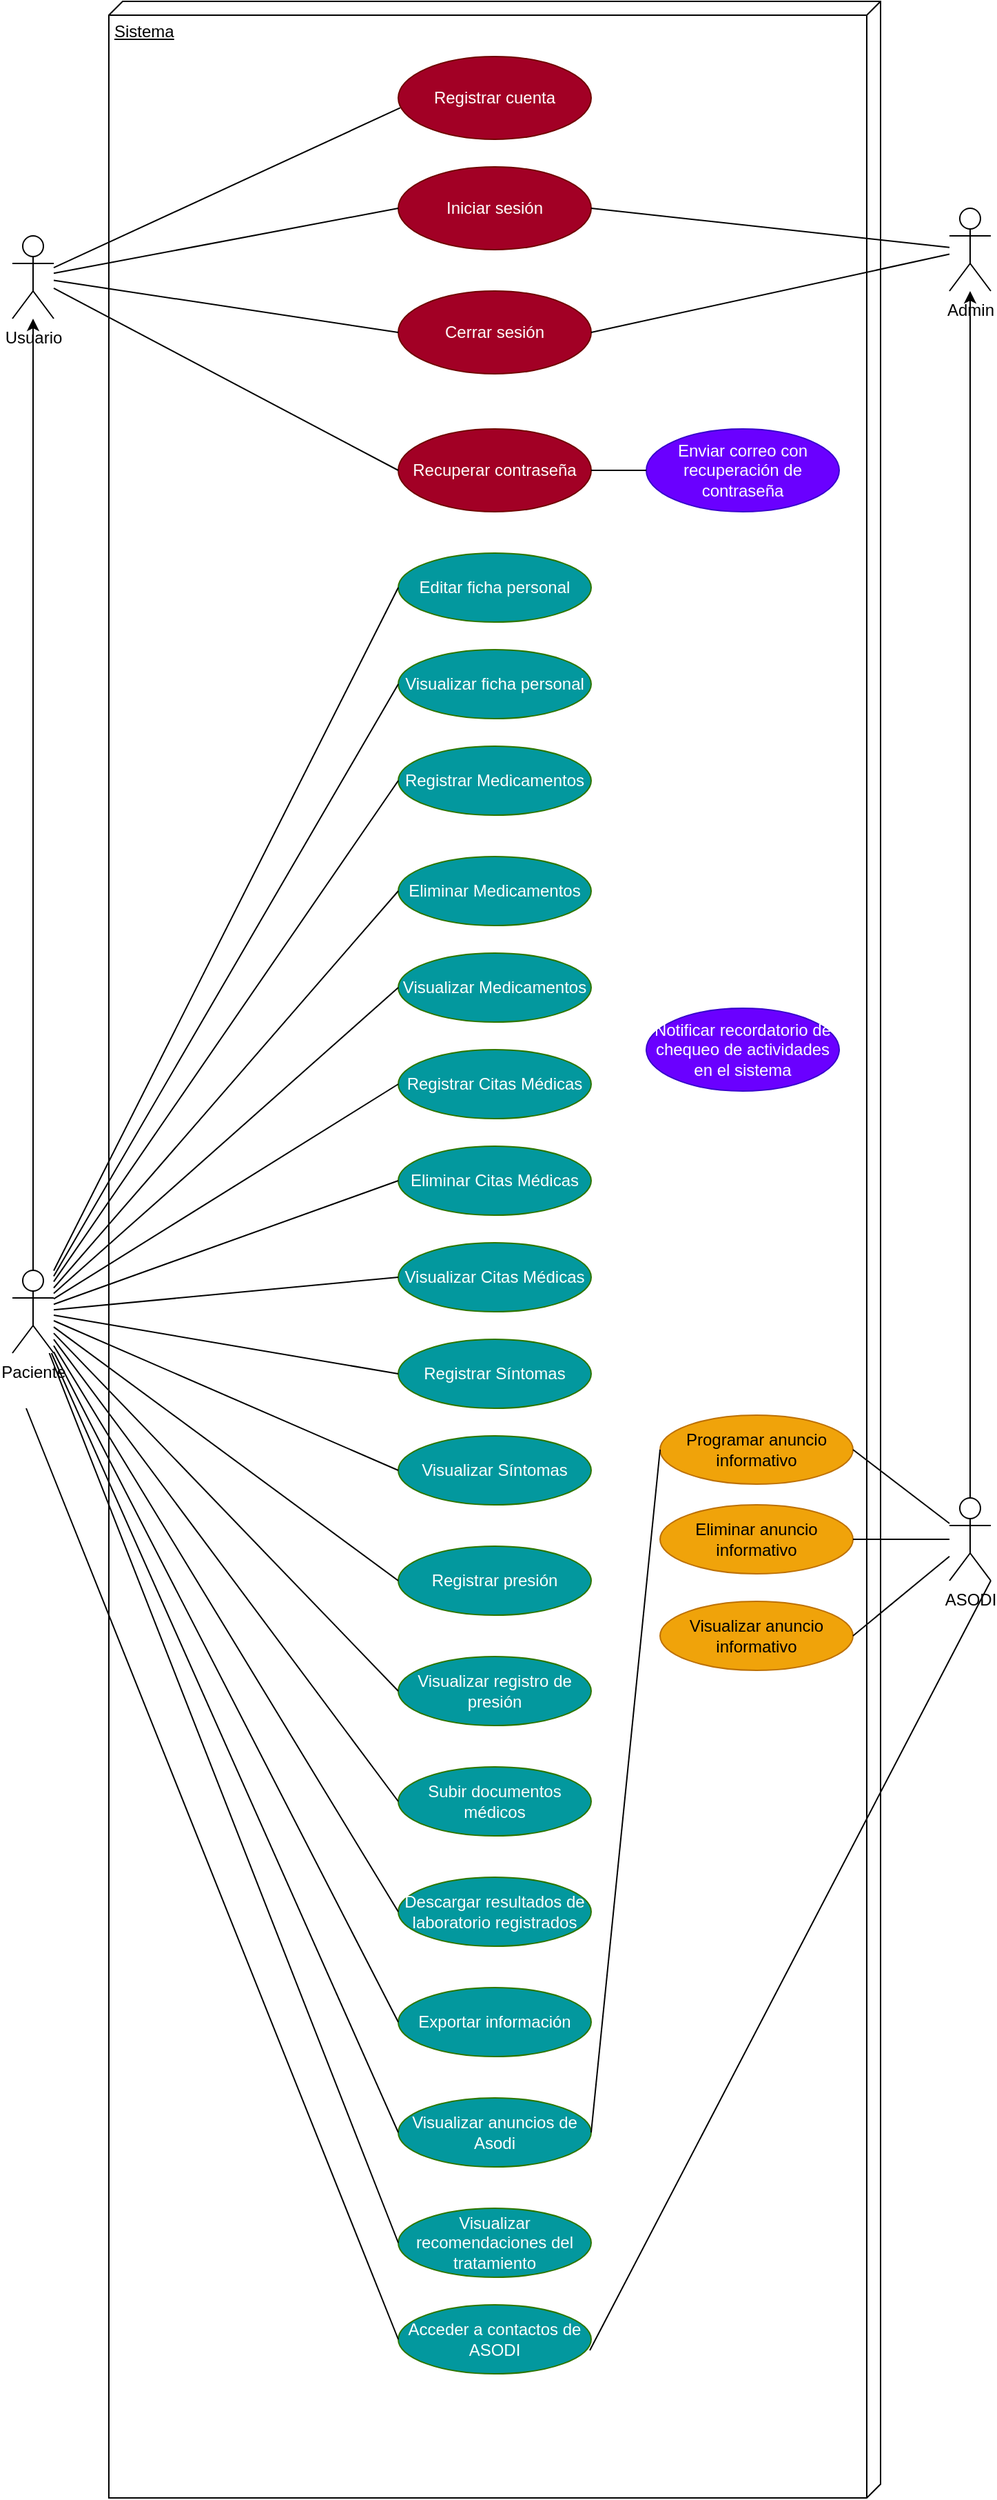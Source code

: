 <mxfile version="22.1.3" type="google">
  <diagram name="Página-1" id="gqMHojGLA4PivzLRpv-k">
    <mxGraphModel grid="1" page="1" gridSize="10" guides="1" tooltips="1" connect="1" arrows="1" fold="1" pageScale="1" pageWidth="827" pageHeight="1169" math="0" shadow="0">
      <root>
        <mxCell id="0" />
        <mxCell id="1" parent="0" />
        <mxCell id="QXT5SqXFem7YG61D9XRq-1" value="Sistema" style="verticalAlign=top;align=left;spacingTop=8;spacingLeft=2;spacingRight=12;shape=cube;size=10;direction=south;fontStyle=4;html=1;whiteSpace=wrap;" vertex="1" parent="1">
          <mxGeometry x="-680" y="40" width="560" height="1810" as="geometry" />
        </mxCell>
        <mxCell id="DysJ6g2ypLkmgkzONiGB-2" value="Usuario&lt;br&gt;" style="shape=umlActor;verticalLabelPosition=bottom;verticalAlign=top;html=1;outlineConnect=0;" vertex="1" parent="1">
          <mxGeometry x="-750" y="210" width="30" height="60" as="geometry" />
        </mxCell>
        <mxCell id="DysJ6g2ypLkmgkzONiGB-5" value="Registrar cuenta" style="ellipse;whiteSpace=wrap;html=1;fillColor=#a20025;strokeColor=#6F0000;fontColor=#ffffff;" vertex="1" parent="1">
          <mxGeometry x="-470" y="80" width="140" height="60" as="geometry" />
        </mxCell>
        <mxCell id="DysJ6g2ypLkmgkzONiGB-7" value="Iniciar sesión" style="ellipse;whiteSpace=wrap;html=1;fillColor=#a20025;fontColor=#ffffff;strokeColor=#6F0000;" vertex="1" parent="1">
          <mxGeometry x="-470" y="160" width="140" height="60" as="geometry" />
        </mxCell>
        <mxCell id="DysJ6g2ypLkmgkzONiGB-9" value="Paciente" style="shape=umlActor;verticalLabelPosition=bottom;verticalAlign=top;html=1;outlineConnect=0;" vertex="1" parent="1">
          <mxGeometry x="-750" y="960" width="30" height="60" as="geometry" />
        </mxCell>
        <mxCell id="DysJ6g2ypLkmgkzONiGB-10" value="Registrar Citas Médicas" style="ellipse;whiteSpace=wrap;html=1;fillColor=#03989E;fontColor=#ffffff;strokeColor=#2D7600;" vertex="1" parent="1">
          <mxGeometry x="-470" y="800" width="140" height="50" as="geometry" />
        </mxCell>
        <mxCell id="DysJ6g2ypLkmgkzONiGB-15" value="Registrar Síntomas" style="ellipse;whiteSpace=wrap;html=1;fillColor=#03989E;fontColor=#ffffff;strokeColor=#2D7600;" vertex="1" parent="1">
          <mxGeometry x="-470" y="1010" width="140" height="50" as="geometry" />
        </mxCell>
        <mxCell id="DysJ6g2ypLkmgkzONiGB-16" value="Registrar Medicamentos" style="ellipse;whiteSpace=wrap;html=1;fillColor=#03989E;fontColor=#ffffff;strokeColor=#2D7600;" vertex="1" parent="1">
          <mxGeometry x="-470" y="580" width="140" height="50" as="geometry" />
        </mxCell>
        <mxCell id="DysJ6g2ypLkmgkzONiGB-17" value="Subir documentos médicos" style="ellipse;whiteSpace=wrap;html=1;fillColor=#03989E;fontColor=#ffffff;strokeColor=#2D7600;" vertex="1" parent="1">
          <mxGeometry x="-470" y="1320" width="140" height="50" as="geometry" />
        </mxCell>
        <mxCell id="DysJ6g2ypLkmgkzONiGB-19" value="Registrar presión" style="ellipse;whiteSpace=wrap;html=1;fillColor=#03989E;fontColor=#ffffff;strokeColor=#2D7600;" vertex="1" parent="1">
          <mxGeometry x="-470" y="1160" width="140" height="50" as="geometry" />
        </mxCell>
        <mxCell id="DysJ6g2ypLkmgkzONiGB-27" value="Exportar información" style="ellipse;whiteSpace=wrap;html=1;fillColor=#03989E;fontColor=#ffffff;strokeColor=#2D7600;" vertex="1" parent="1">
          <mxGeometry x="-470" y="1480" width="140" height="50" as="geometry" />
        </mxCell>
        <mxCell id="O3Zb2GlE3FaasW77i_9t-12" value="" style="endArrow=classic;html=1;rounded=0;" edge="1" parent="1" source="DysJ6g2ypLkmgkzONiGB-9" target="DysJ6g2ypLkmgkzONiGB-2">
          <mxGeometry width="50" height="50" relative="1" as="geometry">
            <mxPoint x="-750" y="360" as="sourcePoint" />
            <mxPoint x="-700" y="310" as="targetPoint" />
          </mxGeometry>
        </mxCell>
        <mxCell id="O3Zb2GlE3FaasW77i_9t-14" value="" style="endArrow=none;html=1;rounded=0;entryX=0.01;entryY=0.62;entryDx=0;entryDy=0;entryPerimeter=0;" edge="1" parent="1" source="DysJ6g2ypLkmgkzONiGB-2" target="DysJ6g2ypLkmgkzONiGB-5">
          <mxGeometry width="50" height="50" relative="1" as="geometry">
            <mxPoint x="-640" y="300" as="sourcePoint" />
            <mxPoint x="-590" y="250" as="targetPoint" />
          </mxGeometry>
        </mxCell>
        <mxCell id="O3Zb2GlE3FaasW77i_9t-15" value="" style="endArrow=none;html=1;rounded=0;entryX=0;entryY=0.5;entryDx=0;entryDy=0;" edge="1" parent="1" source="DysJ6g2ypLkmgkzONiGB-2" target="DysJ6g2ypLkmgkzONiGB-7">
          <mxGeometry width="50" height="50" relative="1" as="geometry">
            <mxPoint x="-640" y="360" as="sourcePoint" />
            <mxPoint x="-590" y="310" as="targetPoint" />
          </mxGeometry>
        </mxCell>
        <mxCell id="O3Zb2GlE3FaasW77i_9t-16" value="Recuperar contraseña" style="ellipse;whiteSpace=wrap;html=1;fillColor=#a20025;fontColor=#ffffff;strokeColor=#6F0000;" vertex="1" parent="1">
          <mxGeometry x="-470" y="350" width="140" height="60" as="geometry" />
        </mxCell>
        <mxCell id="O3Zb2GlE3FaasW77i_9t-17" value="" style="endArrow=none;html=1;rounded=0;entryX=0;entryY=0.5;entryDx=0;entryDy=0;" edge="1" parent="1" source="DysJ6g2ypLkmgkzONiGB-2" target="O3Zb2GlE3FaasW77i_9t-16">
          <mxGeometry width="50" height="50" relative="1" as="geometry">
            <mxPoint x="-600" y="390" as="sourcePoint" />
            <mxPoint x="-550" y="340" as="targetPoint" />
          </mxGeometry>
        </mxCell>
        <mxCell id="O3Zb2GlE3FaasW77i_9t-20" value="Enviar correo con recuperación de contraseña" style="ellipse;whiteSpace=wrap;html=1;fillColor=#6a00ff;fontColor=#ffffff;strokeColor=#3700CC;" vertex="1" parent="1">
          <mxGeometry x="-290" y="350" width="140" height="60" as="geometry" />
        </mxCell>
        <mxCell id="O3Zb2GlE3FaasW77i_9t-23" value="Notificar recordatorio de chequeo de actividades en el sistema" style="ellipse;whiteSpace=wrap;html=1;fillColor=#6a00ff;fontColor=#ffffff;strokeColor=#3700CC;" vertex="1" parent="1">
          <mxGeometry x="-290" y="770" width="140" height="60" as="geometry" />
        </mxCell>
        <mxCell id="O3Zb2GlE3FaasW77i_9t-32" value="" style="endArrow=none;html=1;rounded=0;entryX=0;entryY=0.5;entryDx=0;entryDy=0;" edge="1" parent="1" source="DysJ6g2ypLkmgkzONiGB-9" target="DysJ6g2ypLkmgkzONiGB-16">
          <mxGeometry width="50" height="50" relative="1" as="geometry">
            <mxPoint x="-600" y="560" as="sourcePoint" />
            <mxPoint x="-550" y="510" as="targetPoint" />
          </mxGeometry>
        </mxCell>
        <mxCell id="O3Zb2GlE3FaasW77i_9t-33" value="" style="endArrow=none;html=1;rounded=0;entryX=0;entryY=0.5;entryDx=0;entryDy=0;" edge="1" parent="1" source="DysJ6g2ypLkmgkzONiGB-9" target="DysJ6g2ypLkmgkzONiGB-10">
          <mxGeometry width="50" height="50" relative="1" as="geometry">
            <mxPoint x="-620" y="610" as="sourcePoint" />
            <mxPoint x="-570" y="560" as="targetPoint" />
          </mxGeometry>
        </mxCell>
        <mxCell id="O3Zb2GlE3FaasW77i_9t-34" value="" style="endArrow=none;html=1;rounded=0;entryX=0;entryY=0.5;entryDx=0;entryDy=0;" edge="1" parent="1" source="DysJ6g2ypLkmgkzONiGB-9" target="DysJ6g2ypLkmgkzONiGB-15">
          <mxGeometry width="50" height="50" relative="1" as="geometry">
            <mxPoint x="-650" y="670" as="sourcePoint" />
            <mxPoint x="-600" y="620" as="targetPoint" />
          </mxGeometry>
        </mxCell>
        <mxCell id="O3Zb2GlE3FaasW77i_9t-35" value="" style="endArrow=none;html=1;rounded=0;entryX=0;entryY=0.5;entryDx=0;entryDy=0;" edge="1" parent="1" source="DysJ6g2ypLkmgkzONiGB-9" target="DysJ6g2ypLkmgkzONiGB-19">
          <mxGeometry width="50" height="50" relative="1" as="geometry">
            <mxPoint x="-680" y="700" as="sourcePoint" />
            <mxPoint x="-630" y="650" as="targetPoint" />
          </mxGeometry>
        </mxCell>
        <mxCell id="O3Zb2GlE3FaasW77i_9t-37" value="" style="endArrow=none;html=1;rounded=0;entryX=0;entryY=0.5;entryDx=0;entryDy=0;" edge="1" parent="1" source="DysJ6g2ypLkmgkzONiGB-9" target="DysJ6g2ypLkmgkzONiGB-17">
          <mxGeometry width="50" height="50" relative="1" as="geometry">
            <mxPoint x="-580" y="760" as="sourcePoint" />
            <mxPoint x="-530" y="710" as="targetPoint" />
          </mxGeometry>
        </mxCell>
        <mxCell id="O3Zb2GlE3FaasW77i_9t-38" value="" style="endArrow=none;html=1;rounded=0;entryX=0;entryY=0.5;entryDx=0;entryDy=0;" edge="1" parent="1" source="DysJ6g2ypLkmgkzONiGB-9" target="DysJ6g2ypLkmgkzONiGB-27">
          <mxGeometry width="50" height="50" relative="1" as="geometry">
            <mxPoint x="-530" y="840" as="sourcePoint" />
            <mxPoint x="-480" y="790" as="targetPoint" />
          </mxGeometry>
        </mxCell>
        <mxCell id="O3Zb2GlE3FaasW77i_9t-39" value="ASODI" style="shape=umlActor;verticalLabelPosition=bottom;verticalAlign=top;html=1;outlineConnect=0;" vertex="1" parent="1">
          <mxGeometry x="-70" y="1125" width="30" height="60" as="geometry" />
        </mxCell>
        <mxCell id="O3Zb2GlE3FaasW77i_9t-45" value="Programar anuncio informativo" style="ellipse;whiteSpace=wrap;html=1;fillColor=#f0a30a;fontColor=#000000;strokeColor=#BD7000;" vertex="1" parent="1">
          <mxGeometry x="-280" y="1065" width="140" height="50" as="geometry" />
        </mxCell>
        <mxCell id="O3Zb2GlE3FaasW77i_9t-46" value="" style="endArrow=none;html=1;rounded=0;exitX=1;exitY=0.5;exitDx=0;exitDy=0;" edge="1" parent="1" source="O3Zb2GlE3FaasW77i_9t-45" target="O3Zb2GlE3FaasW77i_9t-39">
          <mxGeometry width="50" height="50" relative="1" as="geometry">
            <mxPoint x="-80" y="860" as="sourcePoint" />
            <mxPoint x="-30" y="810" as="targetPoint" />
          </mxGeometry>
        </mxCell>
        <mxCell id="O3Zb2GlE3FaasW77i_9t-48" value="Visualizar anuncios de Asodi" style="ellipse;whiteSpace=wrap;html=1;fillColor=#03989E;fontColor=#ffffff;strokeColor=#2D7600;" vertex="1" parent="1">
          <mxGeometry x="-470" y="1560" width="140" height="50" as="geometry" />
        </mxCell>
        <mxCell id="O3Zb2GlE3FaasW77i_9t-49" value="" style="endArrow=none;html=1;rounded=0;entryX=0;entryY=0.5;entryDx=0;entryDy=0;" edge="1" parent="1" source="DysJ6g2ypLkmgkzONiGB-9" target="O3Zb2GlE3FaasW77i_9t-48">
          <mxGeometry width="50" height="50" relative="1" as="geometry">
            <mxPoint x="-640" y="900" as="sourcePoint" />
            <mxPoint x="-590" y="850" as="targetPoint" />
          </mxGeometry>
        </mxCell>
        <mxCell id="O3Zb2GlE3FaasW77i_9t-52" value="" style="endArrow=none;html=1;rounded=0;exitX=1;exitY=0.5;exitDx=0;exitDy=0;entryX=0;entryY=0.5;entryDx=0;entryDy=0;" edge="1" parent="1" source="O3Zb2GlE3FaasW77i_9t-48" target="O3Zb2GlE3FaasW77i_9t-45">
          <mxGeometry width="50" height="50" relative="1" as="geometry">
            <mxPoint x="-220" y="940" as="sourcePoint" />
            <mxPoint x="-170" y="890" as="targetPoint" />
          </mxGeometry>
        </mxCell>
        <mxCell id="O3Zb2GlE3FaasW77i_9t-53" value="" style="endArrow=none;html=1;rounded=0;exitX=1;exitY=0.5;exitDx=0;exitDy=0;entryX=0;entryY=0.5;entryDx=0;entryDy=0;" edge="1" parent="1" source="O3Zb2GlE3FaasW77i_9t-16" target="O3Zb2GlE3FaasW77i_9t-20">
          <mxGeometry width="50" height="50" relative="1" as="geometry">
            <mxPoint x="-350" y="530" as="sourcePoint" />
            <mxPoint x="-300" y="480" as="targetPoint" />
          </mxGeometry>
        </mxCell>
        <mxCell id="O3Zb2GlE3FaasW77i_9t-56" value="Cerrar sesión" style="ellipse;whiteSpace=wrap;html=1;fillColor=#a20025;fontColor=#ffffff;strokeColor=#6F0000;" vertex="1" parent="1">
          <mxGeometry x="-470" y="250" width="140" height="60" as="geometry" />
        </mxCell>
        <mxCell id="O3Zb2GlE3FaasW77i_9t-57" value="" style="endArrow=none;html=1;rounded=0;entryX=0;entryY=0.5;entryDx=0;entryDy=0;" edge="1" parent="1" source="DysJ6g2ypLkmgkzONiGB-2" target="O3Zb2GlE3FaasW77i_9t-56">
          <mxGeometry width="50" height="50" relative="1" as="geometry">
            <mxPoint x="-730" y="150" as="sourcePoint" />
            <mxPoint x="-680" y="100" as="targetPoint" />
          </mxGeometry>
        </mxCell>
        <mxCell id="O3Zb2GlE3FaasW77i_9t-58" value="Visualizar recomendaciones del tratamiento" style="ellipse;whiteSpace=wrap;html=1;fillColor=#03989E;fontColor=#ffffff;strokeColor=#2D7600;" vertex="1" parent="1">
          <mxGeometry x="-470" y="1640" width="140" height="50" as="geometry" />
        </mxCell>
        <mxCell id="O3Zb2GlE3FaasW77i_9t-59" value="" style="endArrow=none;html=1;rounded=0;entryX=0;entryY=0.5;entryDx=0;entryDy=0;" edge="1" parent="1" source="DysJ6g2ypLkmgkzONiGB-9" target="O3Zb2GlE3FaasW77i_9t-58">
          <mxGeometry width="50" height="50" relative="1" as="geometry">
            <mxPoint x="-770" y="720" as="sourcePoint" />
            <mxPoint x="-520" y="1083" as="targetPoint" />
          </mxGeometry>
        </mxCell>
        <mxCell id="p1AZxreJoTVqXDsz_sd9-1" value="Editar ficha personal" style="ellipse;whiteSpace=wrap;html=1;fillColor=#03989E;fontColor=#ffffff;strokeColor=#2D7600;" vertex="1" parent="1">
          <mxGeometry x="-470" y="440" width="140" height="50" as="geometry" />
        </mxCell>
        <mxCell id="p1AZxreJoTVqXDsz_sd9-2" value="" style="endArrow=none;html=1;rounded=0;entryX=0;entryY=0.5;entryDx=0;entryDy=0;" edge="1" parent="1" source="DysJ6g2ypLkmgkzONiGB-9" target="p1AZxreJoTVqXDsz_sd9-1">
          <mxGeometry width="50" height="50" relative="1" as="geometry">
            <mxPoint x="-630" y="500" as="sourcePoint" />
            <mxPoint x="-580" y="450" as="targetPoint" />
          </mxGeometry>
        </mxCell>
        <mxCell id="p1AZxreJoTVqXDsz_sd9-5" value="Visualizar ficha personal" style="ellipse;whiteSpace=wrap;html=1;fillColor=#03989E;fontColor=#ffffff;strokeColor=#2D7600;" vertex="1" parent="1">
          <mxGeometry x="-470" y="510" width="140" height="50" as="geometry" />
        </mxCell>
        <mxCell id="p1AZxreJoTVqXDsz_sd9-6" value="Eliminar Medicamentos" style="ellipse;whiteSpace=wrap;html=1;fillColor=#03989E;fontColor=#ffffff;strokeColor=#2D7600;" vertex="1" parent="1">
          <mxGeometry x="-470" y="660" width="140" height="50" as="geometry" />
        </mxCell>
        <mxCell id="p1AZxreJoTVqXDsz_sd9-7" value="Visualizar Medicamentos" style="ellipse;whiteSpace=wrap;html=1;fillColor=#03989E;fontColor=#ffffff;strokeColor=#2D7600;" vertex="1" parent="1">
          <mxGeometry x="-470" y="730" width="140" height="50" as="geometry" />
        </mxCell>
        <mxCell id="p1AZxreJoTVqXDsz_sd9-8" value="Eliminar Citas Médicas" style="ellipse;whiteSpace=wrap;html=1;fillColor=#03989E;fontColor=#ffffff;strokeColor=#2D7600;" vertex="1" parent="1">
          <mxGeometry x="-470" y="870" width="140" height="50" as="geometry" />
        </mxCell>
        <mxCell id="p1AZxreJoTVqXDsz_sd9-9" value="Visualizar Citas Médicas" style="ellipse;whiteSpace=wrap;html=1;fillColor=#03989E;fontColor=#ffffff;strokeColor=#2D7600;" vertex="1" parent="1">
          <mxGeometry x="-470" y="940" width="140" height="50" as="geometry" />
        </mxCell>
        <mxCell id="p1AZxreJoTVqXDsz_sd9-12" value="Visualizar Síntomas" style="ellipse;whiteSpace=wrap;html=1;fillColor=#03989E;fontColor=#ffffff;strokeColor=#2D7600;" vertex="1" parent="1">
          <mxGeometry x="-470" y="1080" width="140" height="50" as="geometry" />
        </mxCell>
        <mxCell id="p1AZxreJoTVqXDsz_sd9-13" value="Visualizar registro de presión" style="ellipse;whiteSpace=wrap;html=1;fillColor=#03989E;fontColor=#ffffff;strokeColor=#2D7600;" vertex="1" parent="1">
          <mxGeometry x="-470" y="1240" width="140" height="50" as="geometry" />
        </mxCell>
        <mxCell id="p1AZxreJoTVqXDsz_sd9-19" value="Descargar resultados de laboratorio registrados" style="ellipse;whiteSpace=wrap;html=1;fillColor=#03989E;fontColor=#ffffff;strokeColor=#2D7600;" vertex="1" parent="1">
          <mxGeometry x="-470" y="1400" width="140" height="50" as="geometry" />
        </mxCell>
        <mxCell id="p1AZxreJoTVqXDsz_sd9-23" value="" style="endArrow=none;html=1;rounded=0;entryX=0;entryY=0.5;entryDx=0;entryDy=0;" edge="1" parent="1" source="DysJ6g2ypLkmgkzONiGB-9" target="p1AZxreJoTVqXDsz_sd9-19">
          <mxGeometry width="50" height="50" relative="1" as="geometry">
            <mxPoint x="-714" y="650" as="sourcePoint" />
            <mxPoint x="-460" y="1355" as="targetPoint" />
          </mxGeometry>
        </mxCell>
        <mxCell id="p1AZxreJoTVqXDsz_sd9-24" value="" style="endArrow=none;html=1;rounded=0;exitX=0;exitY=0.5;exitDx=0;exitDy=0;" edge="1" parent="1" source="p1AZxreJoTVqXDsz_sd9-12" target="DysJ6g2ypLkmgkzONiGB-9">
          <mxGeometry width="50" height="50" relative="1" as="geometry">
            <mxPoint x="-480" y="950" as="sourcePoint" />
            <mxPoint x="-430" y="900" as="targetPoint" />
          </mxGeometry>
        </mxCell>
        <mxCell id="p1AZxreJoTVqXDsz_sd9-26" value="" style="endArrow=none;html=1;rounded=0;entryX=0;entryY=0.5;entryDx=0;entryDy=0;" edge="1" parent="1" source="DysJ6g2ypLkmgkzONiGB-9" target="p1AZxreJoTVqXDsz_sd9-9">
          <mxGeometry width="50" height="50" relative="1" as="geometry">
            <mxPoint x="-590" y="860" as="sourcePoint" />
            <mxPoint x="-540" y="810" as="targetPoint" />
          </mxGeometry>
        </mxCell>
        <mxCell id="p1AZxreJoTVqXDsz_sd9-27" value="" style="endArrow=none;html=1;rounded=0;entryX=0;entryY=0.5;entryDx=0;entryDy=0;" edge="1" parent="1" source="DysJ6g2ypLkmgkzONiGB-9" target="p1AZxreJoTVqXDsz_sd9-8">
          <mxGeometry width="50" height="50" relative="1" as="geometry">
            <mxPoint x="-540" y="910" as="sourcePoint" />
            <mxPoint x="-490" y="860" as="targetPoint" />
          </mxGeometry>
        </mxCell>
        <mxCell id="p1AZxreJoTVqXDsz_sd9-28" value="" style="endArrow=none;html=1;rounded=0;entryX=0;entryY=0.5;entryDx=0;entryDy=0;" edge="1" parent="1" source="DysJ6g2ypLkmgkzONiGB-9" target="p1AZxreJoTVqXDsz_sd9-7">
          <mxGeometry width="50" height="50" relative="1" as="geometry">
            <mxPoint x="-590" y="770" as="sourcePoint" />
            <mxPoint x="-540" y="720" as="targetPoint" />
          </mxGeometry>
        </mxCell>
        <mxCell id="p1AZxreJoTVqXDsz_sd9-29" value="" style="endArrow=none;html=1;rounded=0;entryX=0;entryY=0.5;entryDx=0;entryDy=0;" edge="1" parent="1" source="DysJ6g2ypLkmgkzONiGB-9" target="p1AZxreJoTVqXDsz_sd9-6">
          <mxGeometry width="50" height="50" relative="1" as="geometry">
            <mxPoint x="-580" y="720" as="sourcePoint" />
            <mxPoint x="-530" y="670" as="targetPoint" />
          </mxGeometry>
        </mxCell>
        <mxCell id="p1AZxreJoTVqXDsz_sd9-30" value="" style="endArrow=none;html=1;rounded=0;entryX=0;entryY=0.5;entryDx=0;entryDy=0;" edge="1" parent="1" source="DysJ6g2ypLkmgkzONiGB-9" target="p1AZxreJoTVqXDsz_sd9-5">
          <mxGeometry width="50" height="50" relative="1" as="geometry">
            <mxPoint x="-610" y="690" as="sourcePoint" />
            <mxPoint x="-560" y="640" as="targetPoint" />
          </mxGeometry>
        </mxCell>
        <mxCell id="p1AZxreJoTVqXDsz_sd9-31" value="" style="endArrow=none;html=1;rounded=0;entryX=0;entryY=0.5;entryDx=0;entryDy=0;" edge="1" parent="1" source="DysJ6g2ypLkmgkzONiGB-9" target="p1AZxreJoTVqXDsz_sd9-13">
          <mxGeometry width="50" height="50" relative="1" as="geometry">
            <mxPoint x="-620" y="1120" as="sourcePoint" />
            <mxPoint x="-570" y="1070" as="targetPoint" />
          </mxGeometry>
        </mxCell>
        <mxCell id="p1AZxreJoTVqXDsz_sd9-32" value="Eliminar anuncio informativo" style="ellipse;whiteSpace=wrap;html=1;fillColor=#f0a30a;fontColor=#000000;strokeColor=#BD7000;" vertex="1" parent="1">
          <mxGeometry x="-280" y="1130" width="140" height="50" as="geometry" />
        </mxCell>
        <mxCell id="p1AZxreJoTVqXDsz_sd9-33" value="Visualizar anuncio informativo" style="ellipse;whiteSpace=wrap;html=1;fillColor=#f0a30a;fontColor=#000000;strokeColor=#BD7000;" vertex="1" parent="1">
          <mxGeometry x="-280" y="1200" width="140" height="50" as="geometry" />
        </mxCell>
        <mxCell id="p1AZxreJoTVqXDsz_sd9-34" value="" style="endArrow=none;html=1;rounded=0;exitX=1;exitY=0.5;exitDx=0;exitDy=0;" edge="1" parent="1" source="p1AZxreJoTVqXDsz_sd9-32" target="O3Zb2GlE3FaasW77i_9t-39">
          <mxGeometry width="50" height="50" relative="1" as="geometry">
            <mxPoint x="-130" y="1100" as="sourcePoint" />
            <mxPoint x="-60" y="1100" as="targetPoint" />
          </mxGeometry>
        </mxCell>
        <mxCell id="p1AZxreJoTVqXDsz_sd9-35" value="" style="endArrow=none;html=1;rounded=0;exitX=1;exitY=0.5;exitDx=0;exitDy=0;" edge="1" parent="1" source="p1AZxreJoTVqXDsz_sd9-33" target="O3Zb2GlE3FaasW77i_9t-39">
          <mxGeometry width="50" height="50" relative="1" as="geometry">
            <mxPoint x="-130" y="1165" as="sourcePoint" />
            <mxPoint x="-60" y="1111" as="targetPoint" />
          </mxGeometry>
        </mxCell>
        <mxCell id="p1AZxreJoTVqXDsz_sd9-36" value="Admin" style="shape=umlActor;verticalLabelPosition=bottom;verticalAlign=top;html=1;outlineConnect=0;" vertex="1" parent="1">
          <mxGeometry x="-70" y="190" width="30" height="60" as="geometry" />
        </mxCell>
        <mxCell id="p1AZxreJoTVqXDsz_sd9-39" value="" style="endArrow=none;html=1;rounded=0;exitX=1;exitY=0.5;exitDx=0;exitDy=0;" edge="1" parent="1" source="DysJ6g2ypLkmgkzONiGB-7" target="p1AZxreJoTVqXDsz_sd9-36">
          <mxGeometry width="50" height="50" relative="1" as="geometry">
            <mxPoint x="-90" y="320" as="sourcePoint" />
            <mxPoint x="-40" y="270" as="targetPoint" />
          </mxGeometry>
        </mxCell>
        <mxCell id="p1AZxreJoTVqXDsz_sd9-40" value="" style="endArrow=none;html=1;rounded=0;exitX=1;exitY=0.5;exitDx=0;exitDy=0;" edge="1" parent="1" source="O3Zb2GlE3FaasW77i_9t-56" target="p1AZxreJoTVqXDsz_sd9-36">
          <mxGeometry width="50" height="50" relative="1" as="geometry">
            <mxPoint x="-60" y="350" as="sourcePoint" />
            <mxPoint x="-10" y="300" as="targetPoint" />
          </mxGeometry>
        </mxCell>
        <mxCell id="p1AZxreJoTVqXDsz_sd9-41" value="" style="endArrow=classic;html=1;rounded=0;exitX=0.5;exitY=0;exitDx=0;exitDy=0;exitPerimeter=0;" edge="1" parent="1" source="O3Zb2GlE3FaasW77i_9t-39" target="p1AZxreJoTVqXDsz_sd9-36">
          <mxGeometry width="50" height="50" relative="1" as="geometry">
            <mxPoint x="-70" y="920" as="sourcePoint" />
            <mxPoint x="-20" y="870" as="targetPoint" />
          </mxGeometry>
        </mxCell>
        <mxCell id="JOPzjqk8eqt96ml1I62n-1" value="Acceder a contactos de ASODI" style="ellipse;whiteSpace=wrap;html=1;fillColor=#03989E;fontColor=#ffffff;strokeColor=#2D7600;" vertex="1" parent="1">
          <mxGeometry x="-470" y="1710" width="140" height="50" as="geometry" />
        </mxCell>
        <mxCell id="JOPzjqk8eqt96ml1I62n-2" value="" style="endArrow=none;html=1;rounded=0;entryX=0;entryY=0.5;entryDx=0;entryDy=0;" edge="1" parent="1" target="JOPzjqk8eqt96ml1I62n-1">
          <mxGeometry width="50" height="50" relative="1" as="geometry">
            <mxPoint x="-740" y="1060" as="sourcePoint" />
            <mxPoint x="-537" y="1123" as="targetPoint" />
          </mxGeometry>
        </mxCell>
        <mxCell id="JOPzjqk8eqt96ml1I62n-4" value="" style="endArrow=none;html=1;rounded=0;entryX=1;entryY=1;entryDx=0;entryDy=0;entryPerimeter=0;exitX=0.993;exitY=0.66;exitDx=0;exitDy=0;exitPerimeter=0;" edge="1" parent="1" source="JOPzjqk8eqt96ml1I62n-1" target="O3Zb2GlE3FaasW77i_9t-39">
          <mxGeometry width="50" height="50" relative="1" as="geometry">
            <mxPoint x="-130" y="1235" as="sourcePoint" />
            <mxPoint x="-60" y="1177" as="targetPoint" />
          </mxGeometry>
        </mxCell>
      </root>
    </mxGraphModel>
  </diagram>
</mxfile>
